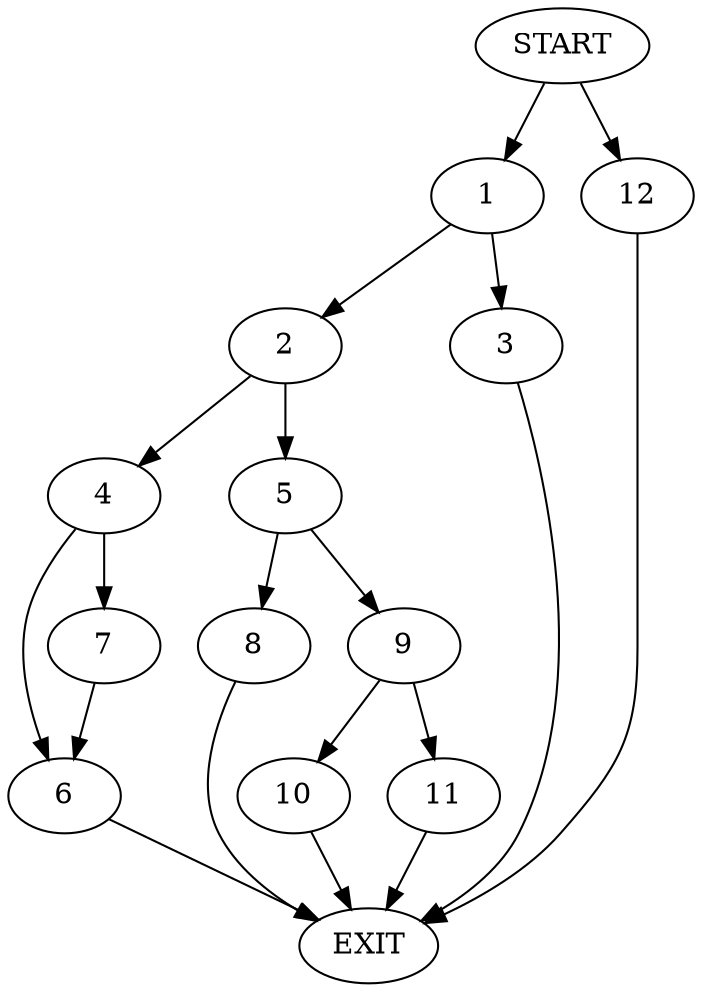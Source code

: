 digraph {
0 [label="START"]
13 [label="EXIT"]
0 -> 1
1 -> 2
1 -> 3
3 -> 13
2 -> 4
2 -> 5
4 -> 6
4 -> 7
5 -> 8
5 -> 9
6 -> 13
7 -> 6
8 -> 13
9 -> 10
9 -> 11
10 -> 13
11 -> 13
0 -> 12
12 -> 13
}
